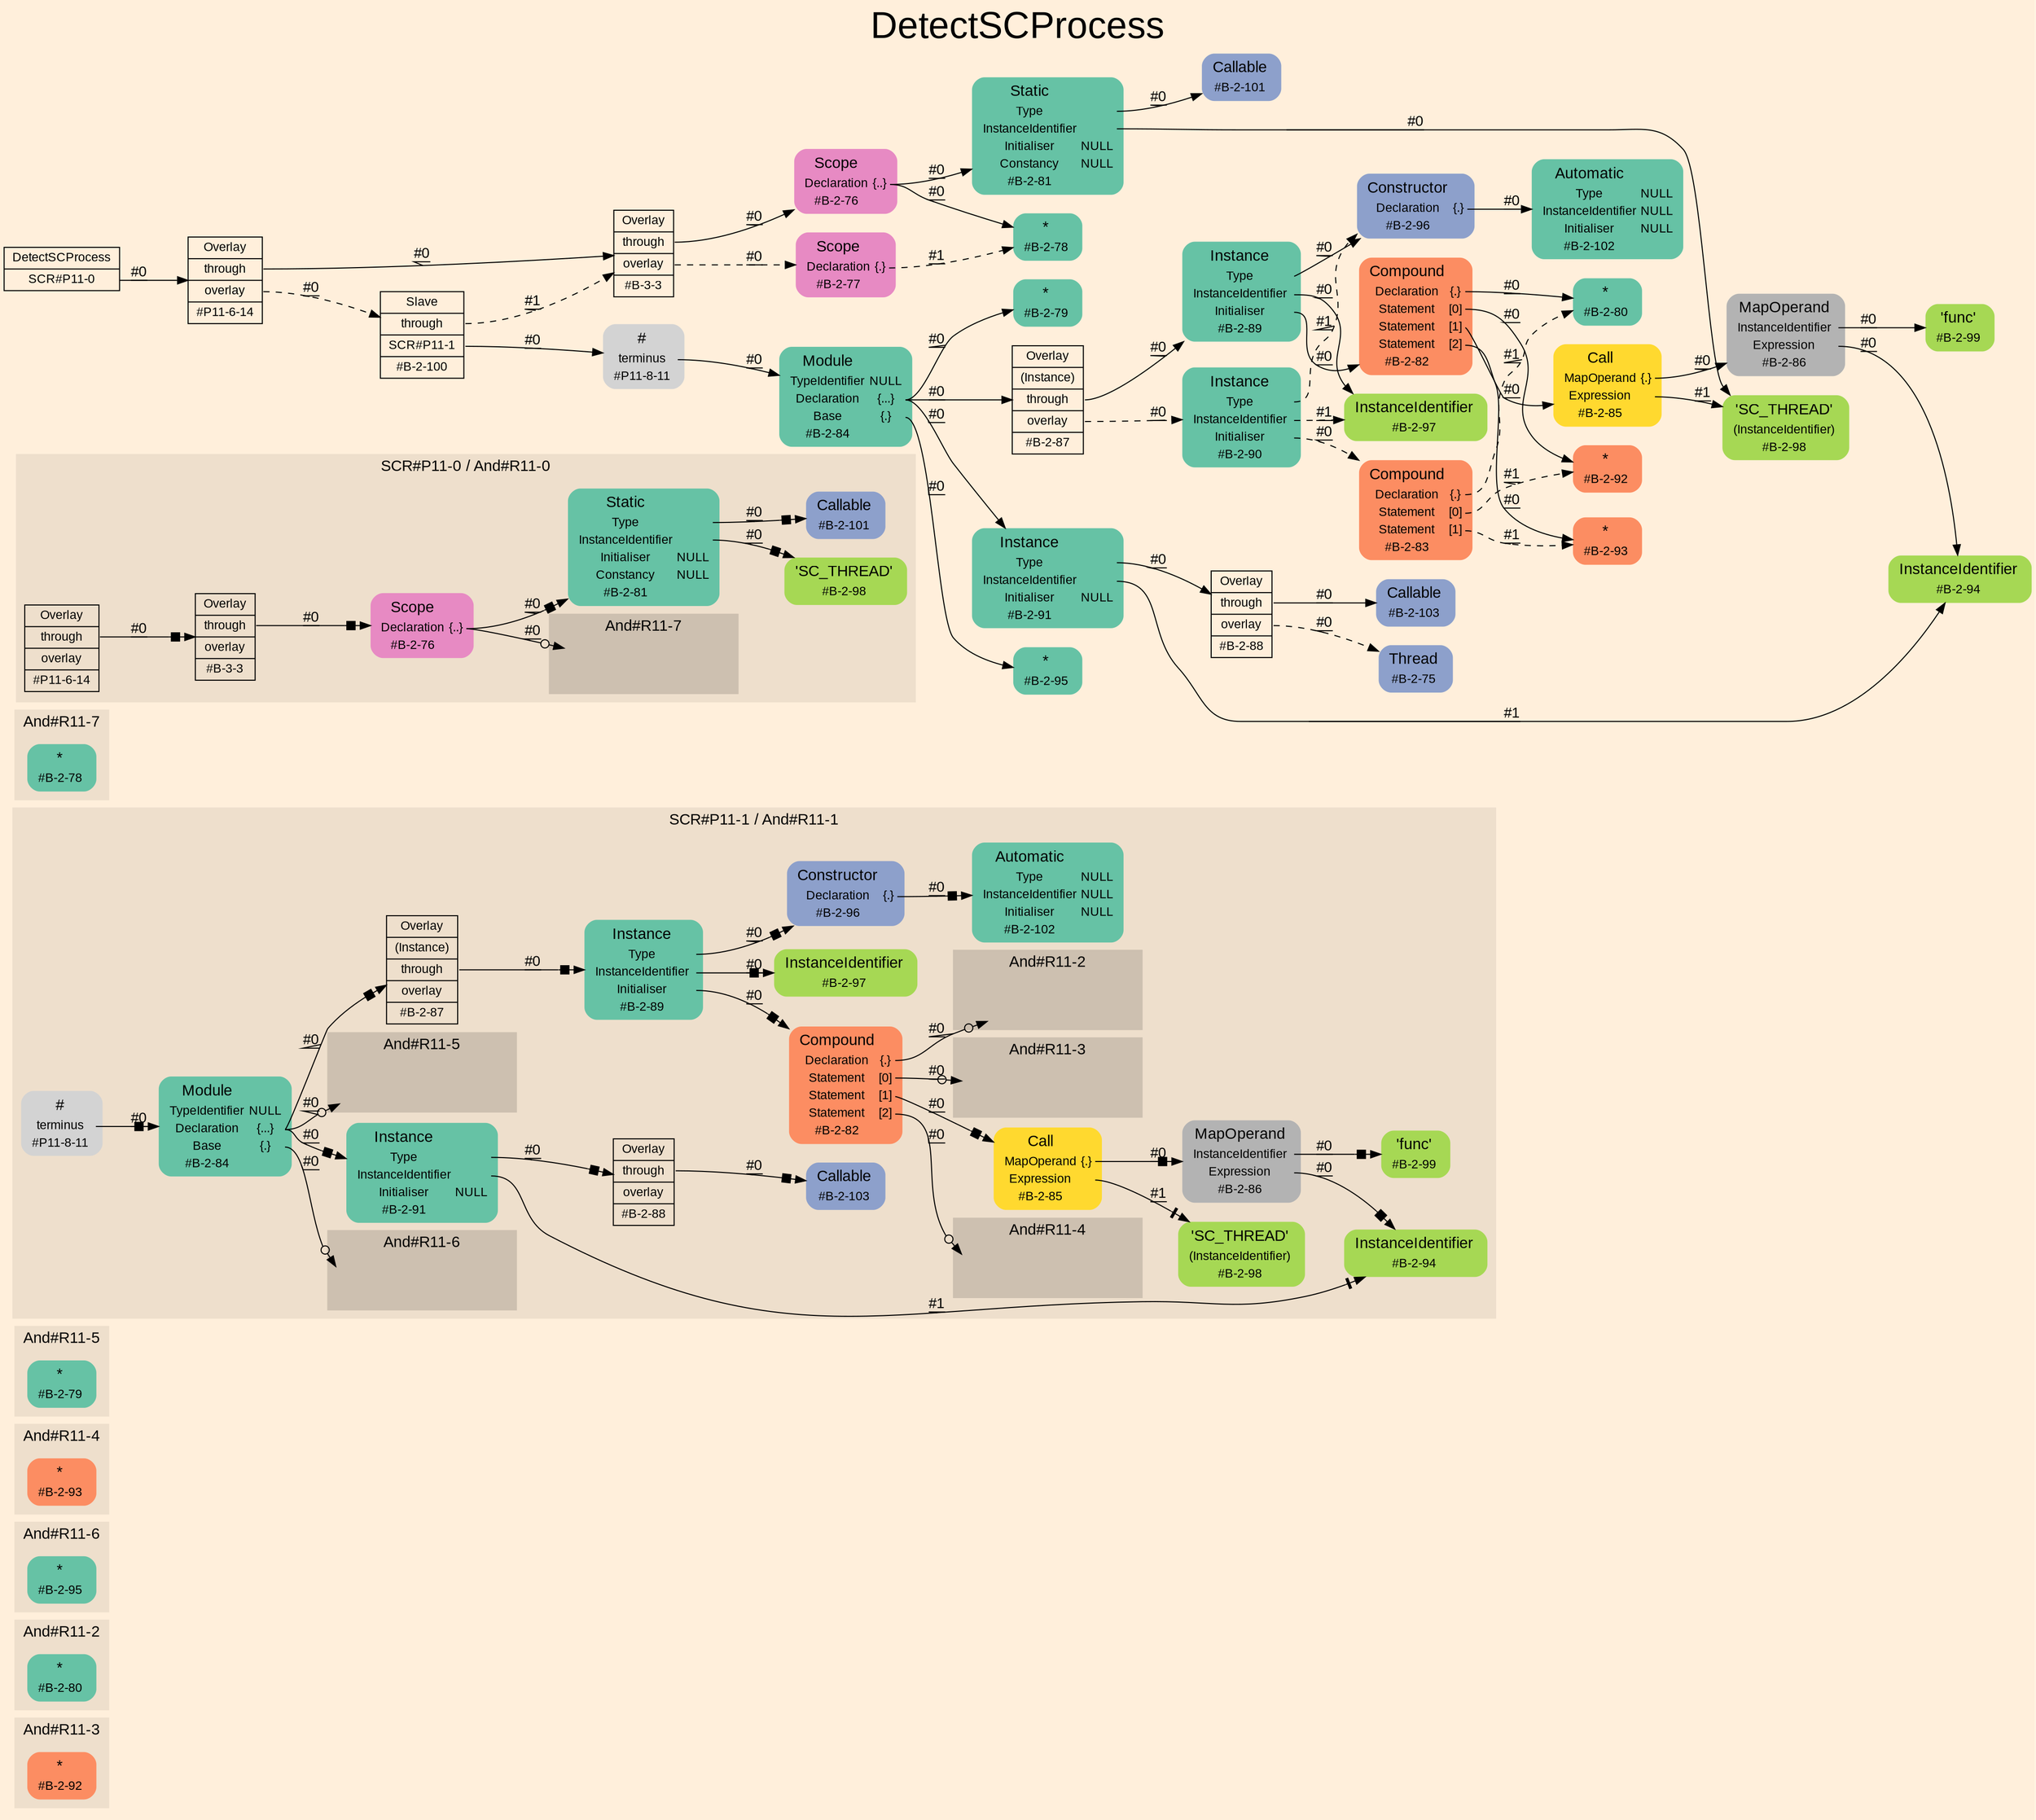 digraph "DetectSCProcess" {
label = "DetectSCProcess"
labelloc = t
fontsize = "36"
graph [
    rankdir = "LR"
    ranksep = 0.3
    bgcolor = antiquewhite1
    color = black
    fontcolor = black
    fontname = "Arial"
];
node [
    fontname = "Arial"
];
edge [
    fontname = "Arial"
];

// -------------------- figure And#R11-3 --------------------
// -------- region And#R11-3 ----------
subgraph "clusterAnd#R11-3" {
    label = "And#R11-3"
    style = "filled"
    color = antiquewhite2
    fontsize = "15"
    // -------- block And#R11-3[#B-2-92] ----------
    "And#R11-3[#B-2-92]" [
        shape = "plaintext"
        fillcolor = "/set28/2"
        label = <<TABLE BORDER="0" CELLBORDER="0" CELLSPACING="0">
         <TR><TD><FONT POINT-SIZE="15.0">*</FONT></TD><TD></TD></TR>
         <TR><TD>#B-2-92</TD><TD PORT="port0"></TD></TR>
        </TABLE>>
        style = "rounded,filled"
        fontsize = "12"
    ];
    
}


// -------------------- figure And#R11-2 --------------------
// -------- region And#R11-2 ----------
subgraph "clusterAnd#R11-2" {
    label = "And#R11-2"
    style = "filled"
    color = antiquewhite2
    fontsize = "15"
    // -------- block And#R11-2[#B-2-80] ----------
    "And#R11-2[#B-2-80]" [
        shape = "plaintext"
        fillcolor = "/set28/1"
        label = <<TABLE BORDER="0" CELLBORDER="0" CELLSPACING="0">
         <TR><TD><FONT POINT-SIZE="15.0">*</FONT></TD><TD></TD></TR>
         <TR><TD>#B-2-80</TD><TD PORT="port0"></TD></TR>
        </TABLE>>
        style = "rounded,filled"
        fontsize = "12"
    ];
    
}


// -------------------- figure And#R11-6 --------------------
// -------- region And#R11-6 ----------
subgraph "clusterAnd#R11-6" {
    label = "And#R11-6"
    style = "filled"
    color = antiquewhite2
    fontsize = "15"
    // -------- block And#R11-6[#B-2-95] ----------
    "And#R11-6[#B-2-95]" [
        shape = "plaintext"
        fillcolor = "/set28/1"
        label = <<TABLE BORDER="0" CELLBORDER="0" CELLSPACING="0">
         <TR><TD><FONT POINT-SIZE="15.0">*</FONT></TD><TD></TD></TR>
         <TR><TD>#B-2-95</TD><TD PORT="port0"></TD></TR>
        </TABLE>>
        style = "rounded,filled"
        fontsize = "12"
    ];
    
}


// -------------------- figure And#R11-4 --------------------
// -------- region And#R11-4 ----------
subgraph "clusterAnd#R11-4" {
    label = "And#R11-4"
    style = "filled"
    color = antiquewhite2
    fontsize = "15"
    // -------- block And#R11-4[#B-2-93] ----------
    "And#R11-4[#B-2-93]" [
        shape = "plaintext"
        fillcolor = "/set28/2"
        label = <<TABLE BORDER="0" CELLBORDER="0" CELLSPACING="0">
         <TR><TD><FONT POINT-SIZE="15.0">*</FONT></TD><TD></TD></TR>
         <TR><TD>#B-2-93</TD><TD PORT="port0"></TD></TR>
        </TABLE>>
        style = "rounded,filled"
        fontsize = "12"
    ];
    
}


// -------------------- figure And#R11-5 --------------------
// -------- region And#R11-5 ----------
subgraph "clusterAnd#R11-5" {
    label = "And#R11-5"
    style = "filled"
    color = antiquewhite2
    fontsize = "15"
    // -------- block And#R11-5[#B-2-79] ----------
    "And#R11-5[#B-2-79]" [
        shape = "plaintext"
        fillcolor = "/set28/1"
        label = <<TABLE BORDER="0" CELLBORDER="0" CELLSPACING="0">
         <TR><TD><FONT POINT-SIZE="15.0">*</FONT></TD><TD></TD></TR>
         <TR><TD>#B-2-79</TD><TD PORT="port0"></TD></TR>
        </TABLE>>
        style = "rounded,filled"
        fontsize = "12"
    ];
    
}


// -------------------- figure And#R11-1 --------------------
// -------- block And#R11-1[#B-2-98] ----------
"And#R11-1[#B-2-98]" [
    shape = "plaintext"
    fillcolor = "/set28/5"
    label = <<TABLE BORDER="0" CELLBORDER="0" CELLSPACING="0">
     <TR><TD><FONT POINT-SIZE="15.0">'SC_THREAD'</FONT></TD><TD></TD></TR>
     <TR><TD>(InstanceIdentifier)</TD><TD PORT="port0"></TD></TR>
     <TR><TD>#B-2-98</TD><TD PORT="port1"></TD></TR>
    </TABLE>>
    style = "rounded,filled"
    fontsize = "12"
];

// -------- region And#R11-1 ----------
subgraph "clusterAnd#R11-1" {
    label = "SCR#P11-1 / And#R11-1"
    style = "filled"
    color = antiquewhite2
    fontsize = "15"
    // -------- block And#R11-1[#B-2-82] ----------
    "And#R11-1[#B-2-82]" [
        shape = "plaintext"
        fillcolor = "/set28/2"
        label = <<TABLE BORDER="0" CELLBORDER="0" CELLSPACING="0">
         <TR><TD><FONT POINT-SIZE="15.0">Compound</FONT></TD><TD></TD></TR>
         <TR><TD>Declaration</TD><TD PORT="port0">{.}</TD></TR>
         <TR><TD>Statement</TD><TD PORT="port1">[0]</TD></TR>
         <TR><TD>Statement</TD><TD PORT="port2">[1]</TD></TR>
         <TR><TD>Statement</TD><TD PORT="port3">[2]</TD></TR>
         <TR><TD>#B-2-82</TD><TD PORT="port4"></TD></TR>
        </TABLE>>
        style = "rounded,filled"
        fontsize = "12"
    ];
    
    "And#R11-1[#B-2-82]":port0 -> "#0->And#R11-1[#B-2-80]" [
        arrowhead="normalnoneodot"
        label = "#0"
        decorate = true
        color = black
        fontcolor = black
    ];
    
    "And#R11-1[#B-2-82]":port1 -> "#0->And#R11-1[#B-2-92]" [
        arrowhead="normalnoneodot"
        label = "#0"
        decorate = true
        color = black
        fontcolor = black
    ];
    
    "And#R11-1[#B-2-82]":port2 -> "And#R11-1[#B-2-85]" [
        arrowhead="normalnonebox"
        label = "#0"
        decorate = true
        color = black
        fontcolor = black
    ];
    
    "And#R11-1[#B-2-82]":port3 -> "#0->And#R11-1[#B-2-93]" [
        arrowhead="normalnoneodot"
        label = "#0"
        decorate = true
        color = black
        fontcolor = black
    ];
    
    // -------- block And#R11-1[#B-2-84] ----------
    "And#R11-1[#B-2-84]" [
        shape = "plaintext"
        fillcolor = "/set28/1"
        label = <<TABLE BORDER="0" CELLBORDER="0" CELLSPACING="0">
         <TR><TD><FONT POINT-SIZE="15.0">Module</FONT></TD><TD></TD></TR>
         <TR><TD>TypeIdentifier</TD><TD PORT="port0">NULL</TD></TR>
         <TR><TD>Declaration</TD><TD PORT="port1">{...}</TD></TR>
         <TR><TD>Base</TD><TD PORT="port2">{.}</TD></TR>
         <TR><TD>#B-2-84</TD><TD PORT="port3"></TD></TR>
        </TABLE>>
        style = "rounded,filled"
        fontsize = "12"
    ];
    
    "And#R11-1[#B-2-84]":port1 -> "And#R11-1[#B-2-87]" [
        arrowhead="normalnonebox"
        label = "#0"
        decorate = true
        color = black
        fontcolor = black
    ];
    
    "And#R11-1[#B-2-84]":port1 -> "And#R11-1[#B-2-91]" [
        arrowhead="normalnonebox"
        label = "#0"
        decorate = true
        color = black
        fontcolor = black
    ];
    
    "And#R11-1[#B-2-84]":port1 -> "#0->And#R11-1[#B-2-79]" [
        arrowhead="normalnoneodot"
        label = "#0"
        decorate = true
        color = black
        fontcolor = black
    ];
    
    "And#R11-1[#B-2-84]":port2 -> "#0->And#R11-1[#B-2-95]" [
        arrowhead="normalnoneodot"
        label = "#0"
        decorate = true
        color = black
        fontcolor = black
    ];
    
    // -------- block And#R11-1[#B-2-85] ----------
    "And#R11-1[#B-2-85]" [
        shape = "plaintext"
        fillcolor = "/set28/6"
        label = <<TABLE BORDER="0" CELLBORDER="0" CELLSPACING="0">
         <TR><TD><FONT POINT-SIZE="15.0">Call</FONT></TD><TD></TD></TR>
         <TR><TD>MapOperand</TD><TD PORT="port0">{.}</TD></TR>
         <TR><TD>Expression</TD><TD PORT="port1"></TD></TR>
         <TR><TD>#B-2-85</TD><TD PORT="port2"></TD></TR>
        </TABLE>>
        style = "rounded,filled"
        fontsize = "12"
    ];
    
    "And#R11-1[#B-2-85]":port0 -> "And#R11-1[#B-2-86]" [
        arrowhead="normalnonebox"
        label = "#0"
        decorate = true
        color = black
        fontcolor = black
    ];
    
    "And#R11-1[#B-2-85]":port1 -> "And#R11-1[#B-2-98]" [
        arrowhead="normalnonetee"
        label = "#1"
        decorate = true
        color = black
        fontcolor = black
    ];
    
    // -------- block And#R11-1[#B-2-86] ----------
    "And#R11-1[#B-2-86]" [
        shape = "plaintext"
        fillcolor = "/set28/8"
        label = <<TABLE BORDER="0" CELLBORDER="0" CELLSPACING="0">
         <TR><TD><FONT POINT-SIZE="15.0">MapOperand</FONT></TD><TD></TD></TR>
         <TR><TD>InstanceIdentifier</TD><TD PORT="port0"></TD></TR>
         <TR><TD>Expression</TD><TD PORT="port1"></TD></TR>
         <TR><TD>#B-2-86</TD><TD PORT="port2"></TD></TR>
        </TABLE>>
        style = "rounded,filled"
        fontsize = "12"
    ];
    
    "And#R11-1[#B-2-86]":port0 -> "And#R11-1[#B-2-99]" [
        arrowhead="normalnonebox"
        label = "#0"
        decorate = true
        color = black
        fontcolor = black
    ];
    
    "And#R11-1[#B-2-86]":port1 -> "And#R11-1[#B-2-94]" [
        arrowhead="normalnonebox"
        label = "#0"
        decorate = true
        color = black
        fontcolor = black
    ];
    
    // -------- block And#R11-1[#B-2-87] ----------
    "And#R11-1[#B-2-87]" [
        shape = "record"
        fillcolor = antiquewhite2
        label = "<fixed> Overlay | <port0> (Instance) | <port1> through | <port2> overlay | <port3> #B-2-87"
        style = "filled"
        fontsize = "12"
        color = black
        fontcolor = black
    ];
    
    "And#R11-1[#B-2-87]":port1 -> "And#R11-1[#B-2-89]" [
        arrowhead="normalnonebox"
        label = "#0"
        decorate = true
        color = black
        fontcolor = black
    ];
    
    // -------- block And#R11-1[#B-2-88] ----------
    "And#R11-1[#B-2-88]" [
        shape = "record"
        fillcolor = antiquewhite2
        label = "<fixed> Overlay | <port0> through | <port1> overlay | <port2> #B-2-88"
        style = "filled"
        fontsize = "12"
        color = black
        fontcolor = black
    ];
    
    "And#R11-1[#B-2-88]":port0 -> "And#R11-1[#B-2-103]" [
        arrowhead="normalnonebox"
        label = "#0"
        decorate = true
        color = black
        fontcolor = black
    ];
    
    // -------- block And#R11-1[#B-2-89] ----------
    "And#R11-1[#B-2-89]" [
        shape = "plaintext"
        fillcolor = "/set28/1"
        label = <<TABLE BORDER="0" CELLBORDER="0" CELLSPACING="0">
         <TR><TD><FONT POINT-SIZE="15.0">Instance</FONT></TD><TD></TD></TR>
         <TR><TD>Type</TD><TD PORT="port0"></TD></TR>
         <TR><TD>InstanceIdentifier</TD><TD PORT="port1"></TD></TR>
         <TR><TD>Initialiser</TD><TD PORT="port2"></TD></TR>
         <TR><TD>#B-2-89</TD><TD PORT="port3"></TD></TR>
        </TABLE>>
        style = "rounded,filled"
        fontsize = "12"
    ];
    
    "And#R11-1[#B-2-89]":port0 -> "And#R11-1[#B-2-96]" [
        arrowhead="normalnonebox"
        label = "#0"
        decorate = true
        color = black
        fontcolor = black
    ];
    
    "And#R11-1[#B-2-89]":port1 -> "And#R11-1[#B-2-97]" [
        arrowhead="normalnonebox"
        label = "#0"
        decorate = true
        color = black
        fontcolor = black
    ];
    
    "And#R11-1[#B-2-89]":port2 -> "And#R11-1[#B-2-82]" [
        arrowhead="normalnonebox"
        label = "#0"
        decorate = true
        color = black
        fontcolor = black
    ];
    
    // -------- block And#R11-1[#B-2-91] ----------
    "And#R11-1[#B-2-91]" [
        shape = "plaintext"
        fillcolor = "/set28/1"
        label = <<TABLE BORDER="0" CELLBORDER="0" CELLSPACING="0">
         <TR><TD><FONT POINT-SIZE="15.0">Instance</FONT></TD><TD></TD></TR>
         <TR><TD>Type</TD><TD PORT="port0"></TD></TR>
         <TR><TD>InstanceIdentifier</TD><TD PORT="port1"></TD></TR>
         <TR><TD>Initialiser</TD><TD PORT="port2">NULL</TD></TR>
         <TR><TD>#B-2-91</TD><TD PORT="port3"></TD></TR>
        </TABLE>>
        style = "rounded,filled"
        fontsize = "12"
    ];
    
    "And#R11-1[#B-2-91]":port0 -> "And#R11-1[#B-2-88]" [
        arrowhead="normalnonebox"
        label = "#0"
        decorate = true
        color = black
        fontcolor = black
    ];
    
    "And#R11-1[#B-2-91]":port1 -> "And#R11-1[#B-2-94]" [
        arrowhead="normalnonetee"
        label = "#1"
        decorate = true
        color = black
        fontcolor = black
    ];
    
    // -------- block And#R11-1[#B-2-94] ----------
    "And#R11-1[#B-2-94]" [
        shape = "plaintext"
        fillcolor = "/set28/5"
        label = <<TABLE BORDER="0" CELLBORDER="0" CELLSPACING="0">
         <TR><TD><FONT POINT-SIZE="15.0">InstanceIdentifier</FONT></TD><TD></TD></TR>
         <TR><TD>#B-2-94</TD><TD PORT="port0"></TD></TR>
        </TABLE>>
        style = "rounded,filled"
        fontsize = "12"
    ];
    
    // -------- block And#R11-1[#B-2-96] ----------
    "And#R11-1[#B-2-96]" [
        shape = "plaintext"
        fillcolor = "/set28/3"
        label = <<TABLE BORDER="0" CELLBORDER="0" CELLSPACING="0">
         <TR><TD><FONT POINT-SIZE="15.0">Constructor</FONT></TD><TD></TD></TR>
         <TR><TD>Declaration</TD><TD PORT="port0">{.}</TD></TR>
         <TR><TD>#B-2-96</TD><TD PORT="port1"></TD></TR>
        </TABLE>>
        style = "rounded,filled"
        fontsize = "12"
    ];
    
    "And#R11-1[#B-2-96]":port0 -> "And#R11-1[#B-2-102]" [
        arrowhead="normalnonebox"
        label = "#0"
        decorate = true
        color = black
        fontcolor = black
    ];
    
    // -------- block And#R11-1[#B-2-97] ----------
    "And#R11-1[#B-2-97]" [
        shape = "plaintext"
        fillcolor = "/set28/5"
        label = <<TABLE BORDER="0" CELLBORDER="0" CELLSPACING="0">
         <TR><TD><FONT POINT-SIZE="15.0">InstanceIdentifier</FONT></TD><TD></TD></TR>
         <TR><TD>#B-2-97</TD><TD PORT="port0"></TD></TR>
        </TABLE>>
        style = "rounded,filled"
        fontsize = "12"
    ];
    
    // -------- block And#R11-1[#B-2-99] ----------
    "And#R11-1[#B-2-99]" [
        shape = "plaintext"
        fillcolor = "/set28/5"
        label = <<TABLE BORDER="0" CELLBORDER="0" CELLSPACING="0">
         <TR><TD><FONT POINT-SIZE="15.0">'func'</FONT></TD><TD></TD></TR>
         <TR><TD>#B-2-99</TD><TD PORT="port0"></TD></TR>
        </TABLE>>
        style = "rounded,filled"
        fontsize = "12"
    ];
    
    // -------- block And#R11-1[#B-2-102] ----------
    "And#R11-1[#B-2-102]" [
        shape = "plaintext"
        fillcolor = "/set28/1"
        label = <<TABLE BORDER="0" CELLBORDER="0" CELLSPACING="0">
         <TR><TD><FONT POINT-SIZE="15.0">Automatic</FONT></TD><TD></TD></TR>
         <TR><TD>Type</TD><TD PORT="port0">NULL</TD></TR>
         <TR><TD>InstanceIdentifier</TD><TD PORT="port1">NULL</TD></TR>
         <TR><TD>Initialiser</TD><TD PORT="port2">NULL</TD></TR>
         <TR><TD>#B-2-102</TD><TD PORT="port3"></TD></TR>
        </TABLE>>
        style = "rounded,filled"
        fontsize = "12"
    ];
    
    // -------- block And#R11-1[#B-2-103] ----------
    "And#R11-1[#B-2-103]" [
        shape = "plaintext"
        fillcolor = "/set28/3"
        label = <<TABLE BORDER="0" CELLBORDER="0" CELLSPACING="0">
         <TR><TD><FONT POINT-SIZE="15.0">Callable</FONT></TD><TD></TD></TR>
         <TR><TD>#B-2-103</TD><TD PORT="port0"></TD></TR>
        </TABLE>>
        style = "rounded,filled"
        fontsize = "12"
    ];
    
    // -------- block And#R11-1[#P11-8-11] ----------
    "And#R11-1[#P11-8-11]" [
        shape = "plaintext"
        label = <<TABLE BORDER="0" CELLBORDER="0" CELLSPACING="0">
         <TR><TD><FONT POINT-SIZE="15.0">#</FONT></TD><TD></TD></TR>
         <TR><TD>terminus</TD><TD PORT="port0"></TD></TR>
         <TR><TD>#P11-8-11</TD><TD PORT="port1"></TD></TR>
        </TABLE>>
        style = "rounded,filled"
        fontsize = "12"
    ];
    
    "And#R11-1[#P11-8-11]":port0 -> "And#R11-1[#B-2-84]" [
        arrowhead="normalnonebox"
        label = "#0"
        decorate = true
        color = black
        fontcolor = black
    ];
    
    // -------- region And#R11-1[And#R11-5] ----------
    subgraph "clusterAnd#R11-1[And#R11-5]" {
        label = "And#R11-5"
        style = "filled"
        color = antiquewhite3
        fontsize = "15"
        // -------- block #0->And#R11-1[#B-2-79] ----------
        "#0->And#R11-1[#B-2-79]" [
            shape = "none"
            style = "invisible"
        ];
        
    }
    
    // -------- region And#R11-1[And#R11-2] ----------
    subgraph "clusterAnd#R11-1[And#R11-2]" {
        label = "And#R11-2"
        style = "filled"
        color = antiquewhite3
        fontsize = "15"
        // -------- block #0->And#R11-1[#B-2-80] ----------
        "#0->And#R11-1[#B-2-80]" [
            shape = "none"
            style = "invisible"
        ];
        
    }
    
    // -------- region And#R11-1[And#R11-3] ----------
    subgraph "clusterAnd#R11-1[And#R11-3]" {
        label = "And#R11-3"
        style = "filled"
        color = antiquewhite3
        fontsize = "15"
        // -------- block #0->And#R11-1[#B-2-92] ----------
        "#0->And#R11-1[#B-2-92]" [
            shape = "none"
            style = "invisible"
        ];
        
    }
    
    // -------- region And#R11-1[And#R11-4] ----------
    subgraph "clusterAnd#R11-1[And#R11-4]" {
        label = "And#R11-4"
        style = "filled"
        color = antiquewhite3
        fontsize = "15"
        // -------- block #0->And#R11-1[#B-2-93] ----------
        "#0->And#R11-1[#B-2-93]" [
            shape = "none"
            style = "invisible"
        ];
        
    }
    
    // -------- region And#R11-1[And#R11-6] ----------
    subgraph "clusterAnd#R11-1[And#R11-6]" {
        label = "And#R11-6"
        style = "filled"
        color = antiquewhite3
        fontsize = "15"
        // -------- block #0->And#R11-1[#B-2-95] ----------
        "#0->And#R11-1[#B-2-95]" [
            shape = "none"
            style = "invisible"
        ];
        
    }
    
}


// -------------------- figure And#R11-7 --------------------
// -------- region And#R11-7 ----------
subgraph "clusterAnd#R11-7" {
    label = "And#R11-7"
    style = "filled"
    color = antiquewhite2
    fontsize = "15"
    // -------- block And#R11-7[#B-2-78] ----------
    "And#R11-7[#B-2-78]" [
        shape = "plaintext"
        fillcolor = "/set28/1"
        label = <<TABLE BORDER="0" CELLBORDER="0" CELLSPACING="0">
         <TR><TD><FONT POINT-SIZE="15.0">*</FONT></TD><TD></TD></TR>
         <TR><TD>#B-2-78</TD><TD PORT="port0"></TD></TR>
        </TABLE>>
        style = "rounded,filled"
        fontsize = "12"
    ];
    
}


// -------------------- figure And#R11-0 --------------------
// -------- region And#R11-0 ----------
subgraph "clusterAnd#R11-0" {
    label = "SCR#P11-0 / And#R11-0"
    style = "filled"
    color = antiquewhite2
    fontsize = "15"
    // -------- block And#R11-0[#B-3-3] ----------
    "And#R11-0[#B-3-3]" [
        shape = "record"
        fillcolor = antiquewhite2
        label = "<fixed> Overlay | <port0> through | <port1> overlay | <port2> #B-3-3"
        style = "filled"
        fontsize = "12"
        color = black
        fontcolor = black
    ];
    
    "And#R11-0[#B-3-3]":port0 -> "And#R11-0[#B-2-76]" [
        arrowhead="normalnonebox"
        label = "#0"
        decorate = true
        color = black
        fontcolor = black
    ];
    
    // -------- block And#R11-0[#B-2-76] ----------
    "And#R11-0[#B-2-76]" [
        shape = "plaintext"
        fillcolor = "/set28/4"
        label = <<TABLE BORDER="0" CELLBORDER="0" CELLSPACING="0">
         <TR><TD><FONT POINT-SIZE="15.0">Scope</FONT></TD><TD></TD></TR>
         <TR><TD>Declaration</TD><TD PORT="port0">{..}</TD></TR>
         <TR><TD>#B-2-76</TD><TD PORT="port1"></TD></TR>
        </TABLE>>
        style = "rounded,filled"
        fontsize = "12"
    ];
    
    "And#R11-0[#B-2-76]":port0 -> "#0->And#R11-0[#B-2-78]" [
        arrowhead="normalnoneodot"
        label = "#0"
        decorate = true
        color = black
        fontcolor = black
    ];
    
    "And#R11-0[#B-2-76]":port0 -> "And#R11-0[#B-2-81]" [
        arrowhead="normalnonebox"
        label = "#0"
        decorate = true
        color = black
        fontcolor = black
    ];
    
    // -------- block And#R11-0[#B-2-81] ----------
    "And#R11-0[#B-2-81]" [
        shape = "plaintext"
        fillcolor = "/set28/1"
        label = <<TABLE BORDER="0" CELLBORDER="0" CELLSPACING="0">
         <TR><TD><FONT POINT-SIZE="15.0">Static</FONT></TD><TD></TD></TR>
         <TR><TD>Type</TD><TD PORT="port0"></TD></TR>
         <TR><TD>InstanceIdentifier</TD><TD PORT="port1"></TD></TR>
         <TR><TD>Initialiser</TD><TD PORT="port2">NULL</TD></TR>
         <TR><TD>Constancy</TD><TD PORT="port3">NULL</TD></TR>
         <TR><TD>#B-2-81</TD><TD PORT="port4"></TD></TR>
        </TABLE>>
        style = "rounded,filled"
        fontsize = "12"
    ];
    
    "And#R11-0[#B-2-81]":port0 -> "And#R11-0[#B-2-101]" [
        arrowhead="normalnonebox"
        label = "#0"
        decorate = true
        color = black
        fontcolor = black
    ];
    
    "And#R11-0[#B-2-81]":port1 -> "And#R11-0[#B-2-98]" [
        arrowhead="normalnonebox"
        label = "#0"
        decorate = true
        color = black
        fontcolor = black
    ];
    
    // -------- block And#R11-0[#B-2-98] ----------
    "And#R11-0[#B-2-98]" [
        shape = "plaintext"
        fillcolor = "/set28/5"
        label = <<TABLE BORDER="0" CELLBORDER="0" CELLSPACING="0">
         <TR><TD><FONT POINT-SIZE="15.0">'SC_THREAD'</FONT></TD><TD></TD></TR>
         <TR><TD>#B-2-98</TD><TD PORT="port0"></TD></TR>
        </TABLE>>
        style = "rounded,filled"
        fontsize = "12"
    ];
    
    // -------- block And#R11-0[#B-2-101] ----------
    "And#R11-0[#B-2-101]" [
        shape = "plaintext"
        fillcolor = "/set28/3"
        label = <<TABLE BORDER="0" CELLBORDER="0" CELLSPACING="0">
         <TR><TD><FONT POINT-SIZE="15.0">Callable</FONT></TD><TD></TD></TR>
         <TR><TD>#B-2-101</TD><TD PORT="port0"></TD></TR>
        </TABLE>>
        style = "rounded,filled"
        fontsize = "12"
    ];
    
    // -------- block And#R11-0[#P11-6-14] ----------
    "And#R11-0[#P11-6-14]" [
        shape = "record"
        fillcolor = antiquewhite2
        label = "<fixed> Overlay | <port0> through | <port1> overlay | <port2> #P11-6-14"
        style = "filled"
        fontsize = "12"
        color = black
        fontcolor = black
    ];
    
    "And#R11-0[#P11-6-14]":port0 -> "And#R11-0[#B-3-3]" [
        arrowhead="normalnonebox"
        label = "#0"
        decorate = true
        color = black
        fontcolor = black
    ];
    
    // -------- region And#R11-0[And#R11-7] ----------
    subgraph "clusterAnd#R11-0[And#R11-7]" {
        label = "And#R11-7"
        style = "filled"
        color = antiquewhite3
        fontsize = "15"
        // -------- block #0->And#R11-0[#B-2-78] ----------
        "#0->And#R11-0[#B-2-78]" [
            shape = "none"
            style = "invisible"
        ];
        
    }
    
}


// -------------------- transformation figure --------------------
// -------- block CR#P11-0 ----------
"CR#P11-0" [
    shape = "record"
    fillcolor = antiquewhite1
    label = "<fixed> DetectSCProcess | <port0> SCR#P11-0"
    style = "filled"
    fontsize = "12"
    color = black
    fontcolor = black
];

"CR#P11-0":port0 -> "#P11-6-14" [
    label = "#0"
    decorate = true
    color = black
    fontcolor = black
];

// -------- block #P11-6-14 ----------
"#P11-6-14" [
    shape = "record"
    fillcolor = antiquewhite1
    label = "<fixed> Overlay | <port0> through | <port1> overlay | <port2> #P11-6-14"
    style = "filled"
    fontsize = "12"
    color = black
    fontcolor = black
];

"#P11-6-14":port0 -> "#B-3-3" [
    label = "#0"
    decorate = true
    color = black
    fontcolor = black
];

"#P11-6-14":port1 -> "#B-2-100" [
    style="dashed"
    label = "#0"
    decorate = true
    color = black
    fontcolor = black
];

// -------- block #B-3-3 ----------
"#B-3-3" [
    shape = "record"
    fillcolor = antiquewhite1
    label = "<fixed> Overlay | <port0> through | <port1> overlay | <port2> #B-3-3"
    style = "filled"
    fontsize = "12"
    color = black
    fontcolor = black
];

"#B-3-3":port0 -> "#B-2-76" [
    label = "#0"
    decorate = true
    color = black
    fontcolor = black
];

"#B-3-3":port1 -> "#B-2-77" [
    style="dashed"
    label = "#0"
    decorate = true
    color = black
    fontcolor = black
];

// -------- block #B-2-76 ----------
"#B-2-76" [
    shape = "plaintext"
    fillcolor = "/set28/4"
    label = <<TABLE BORDER="0" CELLBORDER="0" CELLSPACING="0">
     <TR><TD><FONT POINT-SIZE="15.0">Scope</FONT></TD><TD></TD></TR>
     <TR><TD>Declaration</TD><TD PORT="port0">{..}</TD></TR>
     <TR><TD>#B-2-76</TD><TD PORT="port1"></TD></TR>
    </TABLE>>
    style = "rounded,filled"
    fontsize = "12"
];

"#B-2-76":port0 -> "#B-2-78" [
    label = "#0"
    decorate = true
    color = black
    fontcolor = black
];

"#B-2-76":port0 -> "#B-2-81" [
    label = "#0"
    decorate = true
    color = black
    fontcolor = black
];

// -------- block #B-2-78 ----------
"#B-2-78" [
    shape = "plaintext"
    fillcolor = "/set28/1"
    label = <<TABLE BORDER="0" CELLBORDER="0" CELLSPACING="0">
     <TR><TD><FONT POINT-SIZE="15.0">*</FONT></TD><TD></TD></TR>
     <TR><TD>#B-2-78</TD><TD PORT="port0"></TD></TR>
    </TABLE>>
    style = "rounded,filled"
    fontsize = "12"
];

// -------- block #B-2-81 ----------
"#B-2-81" [
    shape = "plaintext"
    fillcolor = "/set28/1"
    label = <<TABLE BORDER="0" CELLBORDER="0" CELLSPACING="0">
     <TR><TD><FONT POINT-SIZE="15.0">Static</FONT></TD><TD></TD></TR>
     <TR><TD>Type</TD><TD PORT="port0"></TD></TR>
     <TR><TD>InstanceIdentifier</TD><TD PORT="port1"></TD></TR>
     <TR><TD>Initialiser</TD><TD PORT="port2">NULL</TD></TR>
     <TR><TD>Constancy</TD><TD PORT="port3">NULL</TD></TR>
     <TR><TD>#B-2-81</TD><TD PORT="port4"></TD></TR>
    </TABLE>>
    style = "rounded,filled"
    fontsize = "12"
];

"#B-2-81":port0 -> "#B-2-101" [
    label = "#0"
    decorate = true
    color = black
    fontcolor = black
];

"#B-2-81":port1 -> "#B-2-98" [
    label = "#0"
    decorate = true
    color = black
    fontcolor = black
];

// -------- block #B-2-101 ----------
"#B-2-101" [
    shape = "plaintext"
    fillcolor = "/set28/3"
    label = <<TABLE BORDER="0" CELLBORDER="0" CELLSPACING="0">
     <TR><TD><FONT POINT-SIZE="15.0">Callable</FONT></TD><TD></TD></TR>
     <TR><TD>#B-2-101</TD><TD PORT="port0"></TD></TR>
    </TABLE>>
    style = "rounded,filled"
    fontsize = "12"
];

// -------- block #B-2-98 ----------
"#B-2-98" [
    shape = "plaintext"
    fillcolor = "/set28/5"
    label = <<TABLE BORDER="0" CELLBORDER="0" CELLSPACING="0">
     <TR><TD><FONT POINT-SIZE="15.0">'SC_THREAD'</FONT></TD><TD></TD></TR>
     <TR><TD>(InstanceIdentifier)</TD><TD PORT="port0"></TD></TR>
     <TR><TD>#B-2-98</TD><TD PORT="port1"></TD></TR>
    </TABLE>>
    style = "rounded,filled"
    fontsize = "12"
];

// -------- block #B-2-77 ----------
"#B-2-77" [
    shape = "plaintext"
    fillcolor = "/set28/4"
    label = <<TABLE BORDER="0" CELLBORDER="0" CELLSPACING="0">
     <TR><TD><FONT POINT-SIZE="15.0">Scope</FONT></TD><TD></TD></TR>
     <TR><TD>Declaration</TD><TD PORT="port0">{.}</TD></TR>
     <TR><TD>#B-2-77</TD><TD PORT="port1"></TD></TR>
    </TABLE>>
    style = "rounded,filled"
    fontsize = "12"
];

"#B-2-77":port0 -> "#B-2-78" [
    style="dashed"
    label = "#1"
    decorate = true
    color = black
    fontcolor = black
];

// -------- block #B-2-100 ----------
"#B-2-100" [
    shape = "record"
    fillcolor = antiquewhite1
    label = "<fixed> Slave | <port0> through | <port1> SCR#P11-1 | <port2> #B-2-100"
    style = "filled"
    fontsize = "12"
    color = black
    fontcolor = black
];

"#B-2-100":port0 -> "#B-3-3" [
    style="dashed"
    label = "#1"
    decorate = true
    color = black
    fontcolor = black
];

"#B-2-100":port1 -> "#P11-8-11" [
    label = "#0"
    decorate = true
    color = black
    fontcolor = black
];

// -------- block #P11-8-11 ----------
"#P11-8-11" [
    shape = "plaintext"
    label = <<TABLE BORDER="0" CELLBORDER="0" CELLSPACING="0">
     <TR><TD><FONT POINT-SIZE="15.0">#</FONT></TD><TD></TD></TR>
     <TR><TD>terminus</TD><TD PORT="port0"></TD></TR>
     <TR><TD>#P11-8-11</TD><TD PORT="port1"></TD></TR>
    </TABLE>>
    style = "rounded,filled"
    fontsize = "12"
];

"#P11-8-11":port0 -> "#B-2-84" [
    label = "#0"
    decorate = true
    color = black
    fontcolor = black
];

// -------- block #B-2-84 ----------
"#B-2-84" [
    shape = "plaintext"
    fillcolor = "/set28/1"
    label = <<TABLE BORDER="0" CELLBORDER="0" CELLSPACING="0">
     <TR><TD><FONT POINT-SIZE="15.0">Module</FONT></TD><TD></TD></TR>
     <TR><TD>TypeIdentifier</TD><TD PORT="port0">NULL</TD></TR>
     <TR><TD>Declaration</TD><TD PORT="port1">{...}</TD></TR>
     <TR><TD>Base</TD><TD PORT="port2">{.}</TD></TR>
     <TR><TD>#B-2-84</TD><TD PORT="port3"></TD></TR>
    </TABLE>>
    style = "rounded,filled"
    fontsize = "12"
];

"#B-2-84":port1 -> "#B-2-87" [
    label = "#0"
    decorate = true
    color = black
    fontcolor = black
];

"#B-2-84":port1 -> "#B-2-91" [
    label = "#0"
    decorate = true
    color = black
    fontcolor = black
];

"#B-2-84":port1 -> "#B-2-79" [
    label = "#0"
    decorate = true
    color = black
    fontcolor = black
];

"#B-2-84":port2 -> "#B-2-95" [
    label = "#0"
    decorate = true
    color = black
    fontcolor = black
];

// -------- block #B-2-87 ----------
"#B-2-87" [
    shape = "record"
    fillcolor = antiquewhite1
    label = "<fixed> Overlay | <port0> (Instance) | <port1> through | <port2> overlay | <port3> #B-2-87"
    style = "filled"
    fontsize = "12"
    color = black
    fontcolor = black
];

"#B-2-87":port1 -> "#B-2-89" [
    label = "#0"
    decorate = true
    color = black
    fontcolor = black
];

"#B-2-87":port2 -> "#B-2-90" [
    style="dashed"
    label = "#0"
    decorate = true
    color = black
    fontcolor = black
];

// -------- block #B-2-89 ----------
"#B-2-89" [
    shape = "plaintext"
    fillcolor = "/set28/1"
    label = <<TABLE BORDER="0" CELLBORDER="0" CELLSPACING="0">
     <TR><TD><FONT POINT-SIZE="15.0">Instance</FONT></TD><TD></TD></TR>
     <TR><TD>Type</TD><TD PORT="port0"></TD></TR>
     <TR><TD>InstanceIdentifier</TD><TD PORT="port1"></TD></TR>
     <TR><TD>Initialiser</TD><TD PORT="port2"></TD></TR>
     <TR><TD>#B-2-89</TD><TD PORT="port3"></TD></TR>
    </TABLE>>
    style = "rounded,filled"
    fontsize = "12"
];

"#B-2-89":port0 -> "#B-2-96" [
    label = "#0"
    decorate = true
    color = black
    fontcolor = black
];

"#B-2-89":port1 -> "#B-2-97" [
    label = "#0"
    decorate = true
    color = black
    fontcolor = black
];

"#B-2-89":port2 -> "#B-2-82" [
    label = "#0"
    decorate = true
    color = black
    fontcolor = black
];

// -------- block #B-2-96 ----------
"#B-2-96" [
    shape = "plaintext"
    fillcolor = "/set28/3"
    label = <<TABLE BORDER="0" CELLBORDER="0" CELLSPACING="0">
     <TR><TD><FONT POINT-SIZE="15.0">Constructor</FONT></TD><TD></TD></TR>
     <TR><TD>Declaration</TD><TD PORT="port0">{.}</TD></TR>
     <TR><TD>#B-2-96</TD><TD PORT="port1"></TD></TR>
    </TABLE>>
    style = "rounded,filled"
    fontsize = "12"
];

"#B-2-96":port0 -> "#B-2-102" [
    label = "#0"
    decorate = true
    color = black
    fontcolor = black
];

// -------- block #B-2-102 ----------
"#B-2-102" [
    shape = "plaintext"
    fillcolor = "/set28/1"
    label = <<TABLE BORDER="0" CELLBORDER="0" CELLSPACING="0">
     <TR><TD><FONT POINT-SIZE="15.0">Automatic</FONT></TD><TD></TD></TR>
     <TR><TD>Type</TD><TD PORT="port0">NULL</TD></TR>
     <TR><TD>InstanceIdentifier</TD><TD PORT="port1">NULL</TD></TR>
     <TR><TD>Initialiser</TD><TD PORT="port2">NULL</TD></TR>
     <TR><TD>#B-2-102</TD><TD PORT="port3"></TD></TR>
    </TABLE>>
    style = "rounded,filled"
    fontsize = "12"
];

// -------- block #B-2-97 ----------
"#B-2-97" [
    shape = "plaintext"
    fillcolor = "/set28/5"
    label = <<TABLE BORDER="0" CELLBORDER="0" CELLSPACING="0">
     <TR><TD><FONT POINT-SIZE="15.0">InstanceIdentifier</FONT></TD><TD></TD></TR>
     <TR><TD>#B-2-97</TD><TD PORT="port0"></TD></TR>
    </TABLE>>
    style = "rounded,filled"
    fontsize = "12"
];

// -------- block #B-2-82 ----------
"#B-2-82" [
    shape = "plaintext"
    fillcolor = "/set28/2"
    label = <<TABLE BORDER="0" CELLBORDER="0" CELLSPACING="0">
     <TR><TD><FONT POINT-SIZE="15.0">Compound</FONT></TD><TD></TD></TR>
     <TR><TD>Declaration</TD><TD PORT="port0">{.}</TD></TR>
     <TR><TD>Statement</TD><TD PORT="port1">[0]</TD></TR>
     <TR><TD>Statement</TD><TD PORT="port2">[1]</TD></TR>
     <TR><TD>Statement</TD><TD PORT="port3">[2]</TD></TR>
     <TR><TD>#B-2-82</TD><TD PORT="port4"></TD></TR>
    </TABLE>>
    style = "rounded,filled"
    fontsize = "12"
];

"#B-2-82":port0 -> "#B-2-80" [
    label = "#0"
    decorate = true
    color = black
    fontcolor = black
];

"#B-2-82":port1 -> "#B-2-92" [
    label = "#0"
    decorate = true
    color = black
    fontcolor = black
];

"#B-2-82":port2 -> "#B-2-85" [
    label = "#0"
    decorate = true
    color = black
    fontcolor = black
];

"#B-2-82":port3 -> "#B-2-93" [
    label = "#0"
    decorate = true
    color = black
    fontcolor = black
];

// -------- block #B-2-80 ----------
"#B-2-80" [
    shape = "plaintext"
    fillcolor = "/set28/1"
    label = <<TABLE BORDER="0" CELLBORDER="0" CELLSPACING="0">
     <TR><TD><FONT POINT-SIZE="15.0">*</FONT></TD><TD></TD></TR>
     <TR><TD>#B-2-80</TD><TD PORT="port0"></TD></TR>
    </TABLE>>
    style = "rounded,filled"
    fontsize = "12"
];

// -------- block #B-2-92 ----------
"#B-2-92" [
    shape = "plaintext"
    fillcolor = "/set28/2"
    label = <<TABLE BORDER="0" CELLBORDER="0" CELLSPACING="0">
     <TR><TD><FONT POINT-SIZE="15.0">*</FONT></TD><TD></TD></TR>
     <TR><TD>#B-2-92</TD><TD PORT="port0"></TD></TR>
    </TABLE>>
    style = "rounded,filled"
    fontsize = "12"
];

// -------- block #B-2-85 ----------
"#B-2-85" [
    shape = "plaintext"
    fillcolor = "/set28/6"
    label = <<TABLE BORDER="0" CELLBORDER="0" CELLSPACING="0">
     <TR><TD><FONT POINT-SIZE="15.0">Call</FONT></TD><TD></TD></TR>
     <TR><TD>MapOperand</TD><TD PORT="port0">{.}</TD></TR>
     <TR><TD>Expression</TD><TD PORT="port1"></TD></TR>
     <TR><TD>#B-2-85</TD><TD PORT="port2"></TD></TR>
    </TABLE>>
    style = "rounded,filled"
    fontsize = "12"
];

"#B-2-85":port0 -> "#B-2-86" [
    label = "#0"
    decorate = true
    color = black
    fontcolor = black
];

"#B-2-85":port1 -> "#B-2-98" [
    label = "#1"
    decorate = true
    color = black
    fontcolor = black
];

// -------- block #B-2-86 ----------
"#B-2-86" [
    shape = "plaintext"
    fillcolor = "/set28/8"
    label = <<TABLE BORDER="0" CELLBORDER="0" CELLSPACING="0">
     <TR><TD><FONT POINT-SIZE="15.0">MapOperand</FONT></TD><TD></TD></TR>
     <TR><TD>InstanceIdentifier</TD><TD PORT="port0"></TD></TR>
     <TR><TD>Expression</TD><TD PORT="port1"></TD></TR>
     <TR><TD>#B-2-86</TD><TD PORT="port2"></TD></TR>
    </TABLE>>
    style = "rounded,filled"
    fontsize = "12"
];

"#B-2-86":port0 -> "#B-2-99" [
    label = "#0"
    decorate = true
    color = black
    fontcolor = black
];

"#B-2-86":port1 -> "#B-2-94" [
    label = "#0"
    decorate = true
    color = black
    fontcolor = black
];

// -------- block #B-2-99 ----------
"#B-2-99" [
    shape = "plaintext"
    fillcolor = "/set28/5"
    label = <<TABLE BORDER="0" CELLBORDER="0" CELLSPACING="0">
     <TR><TD><FONT POINT-SIZE="15.0">'func'</FONT></TD><TD></TD></TR>
     <TR><TD>#B-2-99</TD><TD PORT="port0"></TD></TR>
    </TABLE>>
    style = "rounded,filled"
    fontsize = "12"
];

// -------- block #B-2-94 ----------
"#B-2-94" [
    shape = "plaintext"
    fillcolor = "/set28/5"
    label = <<TABLE BORDER="0" CELLBORDER="0" CELLSPACING="0">
     <TR><TD><FONT POINT-SIZE="15.0">InstanceIdentifier</FONT></TD><TD></TD></TR>
     <TR><TD>#B-2-94</TD><TD PORT="port0"></TD></TR>
    </TABLE>>
    style = "rounded,filled"
    fontsize = "12"
];

// -------- block #B-2-93 ----------
"#B-2-93" [
    shape = "plaintext"
    fillcolor = "/set28/2"
    label = <<TABLE BORDER="0" CELLBORDER="0" CELLSPACING="0">
     <TR><TD><FONT POINT-SIZE="15.0">*</FONT></TD><TD></TD></TR>
     <TR><TD>#B-2-93</TD><TD PORT="port0"></TD></TR>
    </TABLE>>
    style = "rounded,filled"
    fontsize = "12"
];

// -------- block #B-2-90 ----------
"#B-2-90" [
    shape = "plaintext"
    fillcolor = "/set28/1"
    label = <<TABLE BORDER="0" CELLBORDER="0" CELLSPACING="0">
     <TR><TD><FONT POINT-SIZE="15.0">Instance</FONT></TD><TD></TD></TR>
     <TR><TD>Type</TD><TD PORT="port0"></TD></TR>
     <TR><TD>InstanceIdentifier</TD><TD PORT="port1"></TD></TR>
     <TR><TD>Initialiser</TD><TD PORT="port2"></TD></TR>
     <TR><TD>#B-2-90</TD><TD PORT="port3"></TD></TR>
    </TABLE>>
    style = "rounded,filled"
    fontsize = "12"
];

"#B-2-90":port0 -> "#B-2-96" [
    style="dashed"
    label = "#1"
    decorate = true
    color = black
    fontcolor = black
];

"#B-2-90":port1 -> "#B-2-97" [
    style="dashed"
    label = "#1"
    decorate = true
    color = black
    fontcolor = black
];

"#B-2-90":port2 -> "#B-2-83" [
    style="dashed"
    label = "#0"
    decorate = true
    color = black
    fontcolor = black
];

// -------- block #B-2-83 ----------
"#B-2-83" [
    shape = "plaintext"
    fillcolor = "/set28/2"
    label = <<TABLE BORDER="0" CELLBORDER="0" CELLSPACING="0">
     <TR><TD><FONT POINT-SIZE="15.0">Compound</FONT></TD><TD></TD></TR>
     <TR><TD>Declaration</TD><TD PORT="port0">{.}</TD></TR>
     <TR><TD>Statement</TD><TD PORT="port1">[0]</TD></TR>
     <TR><TD>Statement</TD><TD PORT="port2">[1]</TD></TR>
     <TR><TD>#B-2-83</TD><TD PORT="port3"></TD></TR>
    </TABLE>>
    style = "rounded,filled"
    fontsize = "12"
];

"#B-2-83":port0 -> "#B-2-80" [
    style="dashed"
    label = "#1"
    decorate = true
    color = black
    fontcolor = black
];

"#B-2-83":port1 -> "#B-2-92" [
    style="dashed"
    label = "#1"
    decorate = true
    color = black
    fontcolor = black
];

"#B-2-83":port2 -> "#B-2-93" [
    style="dashed"
    label = "#1"
    decorate = true
    color = black
    fontcolor = black
];

// -------- block #B-2-91 ----------
"#B-2-91" [
    shape = "plaintext"
    fillcolor = "/set28/1"
    label = <<TABLE BORDER="0" CELLBORDER="0" CELLSPACING="0">
     <TR><TD><FONT POINT-SIZE="15.0">Instance</FONT></TD><TD></TD></TR>
     <TR><TD>Type</TD><TD PORT="port0"></TD></TR>
     <TR><TD>InstanceIdentifier</TD><TD PORT="port1"></TD></TR>
     <TR><TD>Initialiser</TD><TD PORT="port2">NULL</TD></TR>
     <TR><TD>#B-2-91</TD><TD PORT="port3"></TD></TR>
    </TABLE>>
    style = "rounded,filled"
    fontsize = "12"
];

"#B-2-91":port0 -> "#B-2-88" [
    label = "#0"
    decorate = true
    color = black
    fontcolor = black
];

"#B-2-91":port1 -> "#B-2-94" [
    label = "#1"
    decorate = true
    color = black
    fontcolor = black
];

// -------- block #B-2-88 ----------
"#B-2-88" [
    shape = "record"
    fillcolor = antiquewhite1
    label = "<fixed> Overlay | <port0> through | <port1> overlay | <port2> #B-2-88"
    style = "filled"
    fontsize = "12"
    color = black
    fontcolor = black
];

"#B-2-88":port0 -> "#B-2-103" [
    label = "#0"
    decorate = true
    color = black
    fontcolor = black
];

"#B-2-88":port1 -> "#B-2-75" [
    style="dashed"
    label = "#0"
    decorate = true
    color = black
    fontcolor = black
];

// -------- block #B-2-103 ----------
"#B-2-103" [
    shape = "plaintext"
    fillcolor = "/set28/3"
    label = <<TABLE BORDER="0" CELLBORDER="0" CELLSPACING="0">
     <TR><TD><FONT POINT-SIZE="15.0">Callable</FONT></TD><TD></TD></TR>
     <TR><TD>#B-2-103</TD><TD PORT="port0"></TD></TR>
    </TABLE>>
    style = "rounded,filled"
    fontsize = "12"
];

// -------- block #B-2-75 ----------
"#B-2-75" [
    shape = "plaintext"
    fillcolor = "/set28/3"
    label = <<TABLE BORDER="0" CELLBORDER="0" CELLSPACING="0">
     <TR><TD><FONT POINT-SIZE="15.0">Thread</FONT></TD><TD></TD></TR>
     <TR><TD>#B-2-75</TD><TD PORT="port0"></TD></TR>
    </TABLE>>
    style = "rounded,filled"
    fontsize = "12"
];

// -------- block #B-2-79 ----------
"#B-2-79" [
    shape = "plaintext"
    fillcolor = "/set28/1"
    label = <<TABLE BORDER="0" CELLBORDER="0" CELLSPACING="0">
     <TR><TD><FONT POINT-SIZE="15.0">*</FONT></TD><TD></TD></TR>
     <TR><TD>#B-2-79</TD><TD PORT="port0"></TD></TR>
    </TABLE>>
    style = "rounded,filled"
    fontsize = "12"
];

// -------- block #B-2-95 ----------
"#B-2-95" [
    shape = "plaintext"
    fillcolor = "/set28/1"
    label = <<TABLE BORDER="0" CELLBORDER="0" CELLSPACING="0">
     <TR><TD><FONT POINT-SIZE="15.0">*</FONT></TD><TD></TD></TR>
     <TR><TD>#B-2-95</TD><TD PORT="port0"></TD></TR>
    </TABLE>>
    style = "rounded,filled"
    fontsize = "12"
];


}
